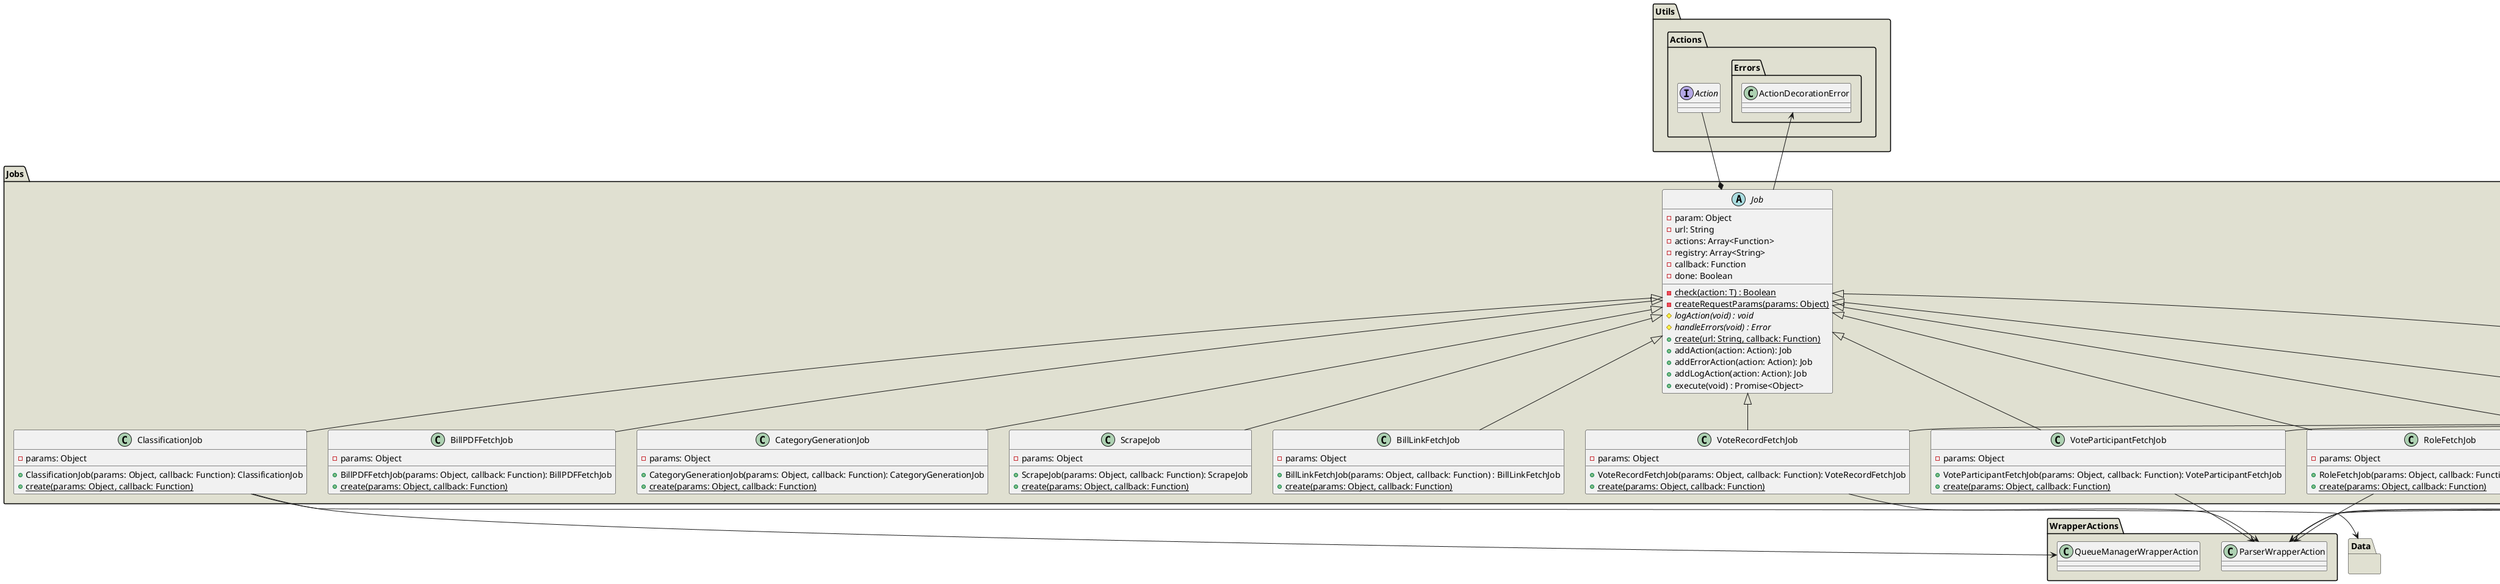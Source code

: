 @startuml

package Utils #e0e0d1 {
    package Actions #e0e0d1 {
        interface Action
        package Errors #e0e0d1 {
            class ActionDecorationError
        }
    }
}
package Data #e0e0d1 {
}
package WrapperActions #e0e0d1 {
    class ParserWrapperAction
    class QueueManagerWrapperAction
}
package Parsers #e0e0d1 {
    class BillXmlParser
    class LegislativeActivityXmlParser
    class MpXmlParser
    class RoleXmlParser
    class VoteParticipantXmlParser
    class VoteRecordXmlParser
}

package Jobs #e0e0d1 {
    abstract class Job {
        - param: Object
        - url: String
        - actions: Array<Function>
        - registry: Array<String>
        - callback: Function
        - done: Boolean
        {static} - check(action: T) : Boolean
        {static} - createRequestParams(params: Object)
        {abstract} # logAction(void) : void
        {abstract} # handleErrors(void) : Error
        {static} + create(url: String, callback: Function)
        + addAction(action: Action): Job
        + addErrorAction(action: Action): Job
        + addLogAction(action: Action): Job
        + execute(void) : Promise<Object>
    }
    Job *-up- Action
    Job -up-> ActionDecorationError

    class BillFetchJob extends Job {
        {static} + create(params: Object, callback: Function)
    }
    BillXmlParser <-down- BillFetchJob
    ParserWrapperAction <-up- BillFetchJob

    class BillLinkFetchJob extends Job {
        - params: Object
        + BillLinkFetchJob(params: Object, callback: Function) : BillLinkFetchJob
        {static} + create(params: Object, callback: Function)
    }

    class BillPDFFetchJob extends Job {
        - params: Object
        + BillPDFFetchJob(params: Object, callback: Function): BillPDFFetchJob
        {static} + create(params: Object, callback: Function)
    }

    class CategoryGenerationJob extends Job {
        - params: Object
        + CategoryGenerationJob(params: Object, callback: Function): CategoryGenerationJob
        {static} + create(params: Object, callback: Function)
    }

    class ClassificationJob extends Job {
        - params: Object
        + ClassificationJob(params: Object, callback: Function): ClassificationJob
        {static} + create(params: Object, callback: Function)
    }
    ClassificationJob -up-> QueueManagerWrapperAction
    ClassificationJob --> Data

    class LegislativeActivityFetchJob extends Job {
        - params: Object
        + LegislativeActivityFetchJob(params: Object, callback: Function): LegislativeActivityFetchJob
        {static} + create(params: Object, callback: Function)
    }
    LegislativeActivityXmlParser <-down- LegislativeActivityFetchJob
    ParserWrapperAction <-up- LegislativeActivityFetchJob

    class PoliticianFetchJob extends Job {
        - params: Object
        + PoliticianFetchJob(params: Object, callback: Function): PoliticianFetchJob
        {static} + create(params: Object, callback: Function)
    }
    MpXmlParser <-down- PoliticianFetchJob
    ParserWrapperAction <-up- PoliticianFetchJob

    class RoleFetchJob extends Job {
        - params: Object
        + RoleFetchJob(params: Object, callback: Function): RoleFetchJob
        {static} + create(params: Object, callback: Function)
    }
    RoleXmlParser <-down- RoleFetchJob
    ParserWrapperAction <-up- RoleFetchJob

    class ScrapeJob extends Job {
        - params: Object
        + ScrapeJob(params: Object, callback: Function): ScrapeJob
        {static} + create(params: Object, callback: Function)
    }

    class VoteParticipantFetchJob extends Job {
        - params: Object
        + VoteParticipantFetchJob(params: Object, callback: Function): VoteParticipantFetchJob
        {static} + create(params: Object, callback: Function)
    }
    VoteParticipantXmlParser <-down- VoteParticipantFetchJob
    ParserWrapperAction <-up- VoteParticipantFetchJob

    class VoteRecordFetchJob extends Job {
        - params: Object
        + VoteRecordFetchJob(params: Object, callback: Function): VoteRecordFetchJob
        {static} + create(params: Object, callback: Function)
    }
    VoteRecordXmlParser <-down- VoteRecordFetchJob
    ParserWrapperAction <-up- VoteRecordFetchJob
}
@enduml